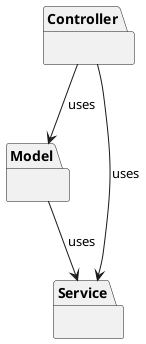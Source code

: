 @startuml
package "Controller"{
}

package "Model"{
}

package "Service"{
}

Controller -->Model:uses
Controller-->Service:uses
Model-->Service:uses
@enduml